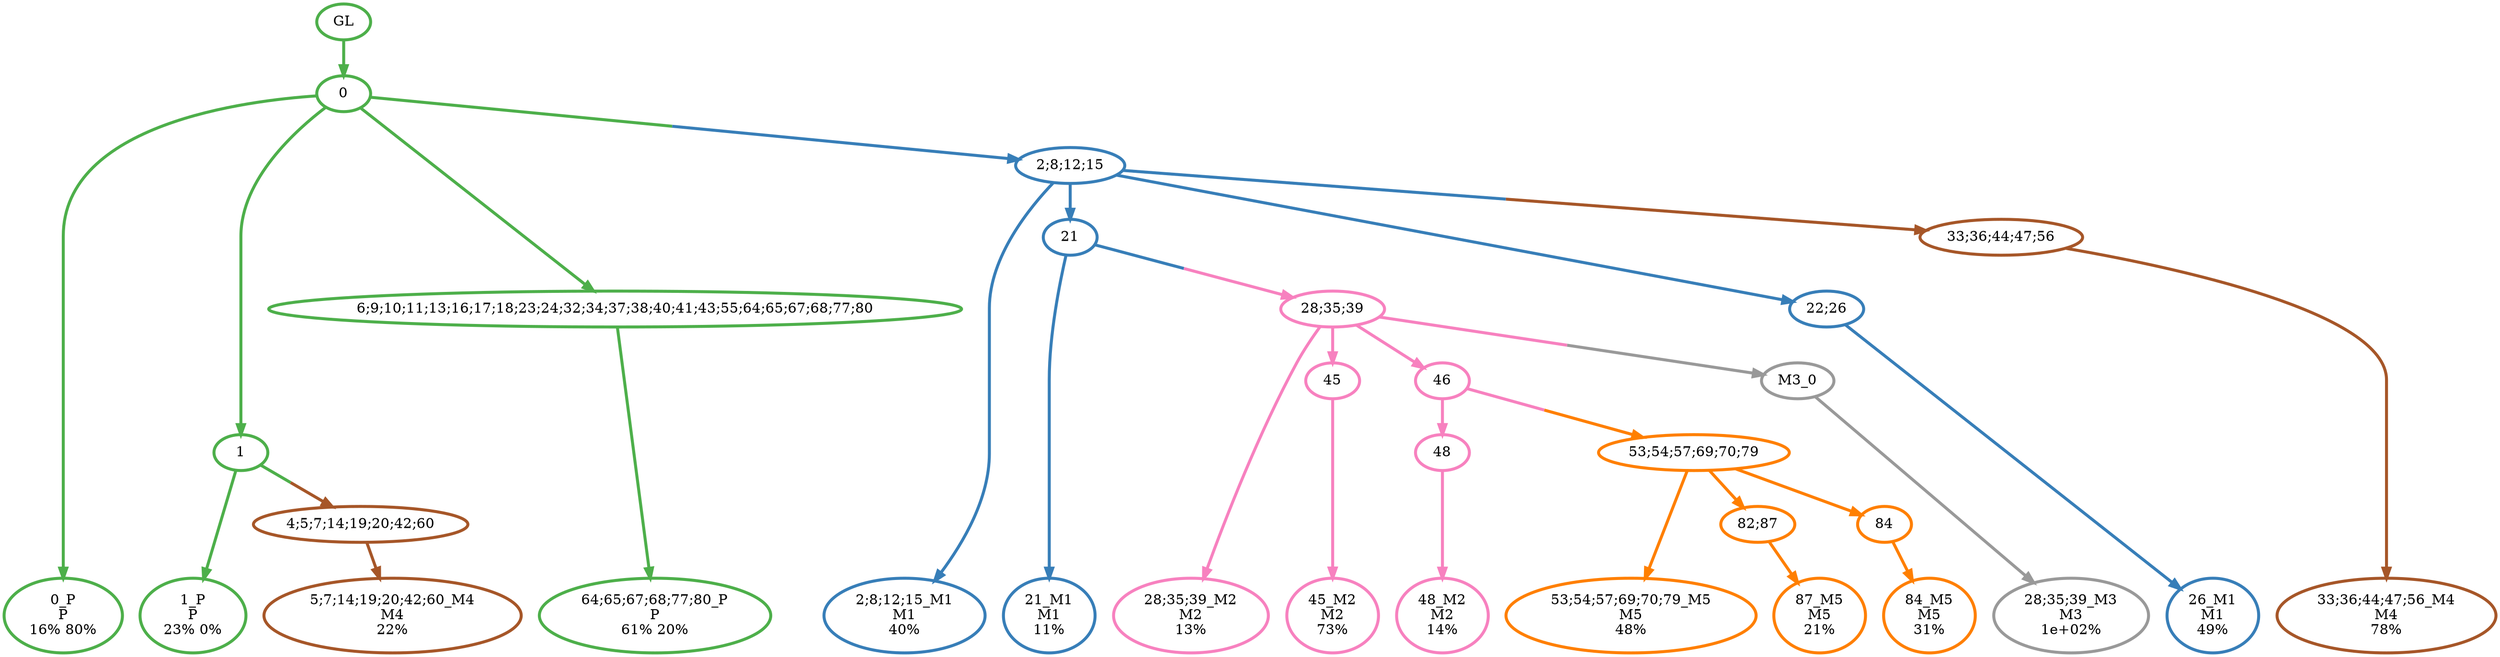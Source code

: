 digraph T {
	{
		rank=same
		29 [penwidth=3,colorscheme=set19,color=3,label="0_P\nP\n16% 80%"]
		27 [penwidth=3,colorscheme=set19,color=3,label="1_P\nP\n23% 0%"]
		25 [penwidth=3,colorscheme=set19,color=3,label="64;65;67;68;77;80_P\nP\n61% 20%"]
		24 [penwidth=3,colorscheme=set19,color=2,label="2;8;12;15_M1\nM1\n40%"]
		22 [penwidth=3,colorscheme=set19,color=2,label="21_M1\nM1\n11%"]
		20 [penwidth=3,colorscheme=set19,color=2,label="26_M1\nM1\n49%"]
		19 [penwidth=3,colorscheme=set19,color=8,label="28;35;39_M2\nM2\n13%"]
		17 [penwidth=3,colorscheme=set19,color=8,label="45_M2\nM2\n73%"]
		14 [penwidth=3,colorscheme=set19,color=8,label="48_M2\nM2\n14%"]
		13 [penwidth=3,colorscheme=set19,color=9,label="28;35;39_M3\nM3\n1e+02%"]
		12 [penwidth=3,colorscheme=set19,color=7,label="5;7;14;19;20;42;60_M4\nM4\n22%"]
		11 [penwidth=3,colorscheme=set19,color=7,label="33;36;44;47;56_M4\nM4\n78%"]
		10 [penwidth=3,colorscheme=set19,color=5,label="53;54;57;69;70;79_M5\nM5\n48%"]
		8 [penwidth=3,colorscheme=set19,color=5,label="87_M5\nM5\n21%"]
		6 [penwidth=3,colorscheme=set19,color=5,label="84_M5\nM5\n31%"]
	}
	31 [penwidth=3,colorscheme=set19,color=3,label="GL"]
	30 [penwidth=3,colorscheme=set19,color=3,label="0"]
	28 [penwidth=3,colorscheme=set19,color=3,label="1"]
	26 [penwidth=3,colorscheme=set19,color=3,label="6;9;10;11;13;16;17;18;23;24;32;34;37;38;40;41;43;55;64;65;67;68;77;80"]
	23 [penwidth=3,colorscheme=set19,color=2,label="21"]
	21 [penwidth=3,colorscheme=set19,color=2,label="22;26"]
	18 [penwidth=3,colorscheme=set19,color=8,label="45"]
	16 [penwidth=3,colorscheme=set19,color=8,label="46"]
	15 [penwidth=3,colorscheme=set19,color=8,label="48"]
	9 [penwidth=3,colorscheme=set19,color=5,label="82;87"]
	7 [penwidth=3,colorscheme=set19,color=5,label="84"]
	5 [penwidth=3,colorscheme=set19,color=5,label="53;54;57;69;70;79"]
	4 [penwidth=3,colorscheme=set19,color=9,label="M3_0"]
	3 [penwidth=3,colorscheme=set19,color=7,label="33;36;44;47;56"]
	2 [penwidth=3,colorscheme=set19,color=8,label="28;35;39"]
	1 [penwidth=3,colorscheme=set19,color=7,label="4;5;7;14;19;20;42;60"]
	0 [penwidth=3,colorscheme=set19,color=2,label="2;8;12;15"]
	31 -> 30 [penwidth=3,colorscheme=set19,color=3]
	30 -> 29 [penwidth=3,colorscheme=set19,color=3]
	30 -> 28 [penwidth=3,colorscheme=set19,color=3]
	30 -> 26 [penwidth=3,colorscheme=set19,color=3]
	30 -> 0 [penwidth=3,colorscheme=set19,color="3;0.5:2"]
	28 -> 27 [penwidth=3,colorscheme=set19,color=3]
	28 -> 1 [penwidth=3,colorscheme=set19,color="3;0.5:7"]
	26 -> 25 [penwidth=3,colorscheme=set19,color=3]
	23 -> 22 [penwidth=3,colorscheme=set19,color=2]
	23 -> 2 [penwidth=3,colorscheme=set19,color="2;0.5:8"]
	21 -> 20 [penwidth=3,colorscheme=set19,color=2]
	18 -> 17 [penwidth=3,colorscheme=set19,color=8]
	16 -> 15 [penwidth=3,colorscheme=set19,color=8]
	16 -> 5 [penwidth=3,colorscheme=set19,color="8;0.5:5"]
	15 -> 14 [penwidth=3,colorscheme=set19,color=8]
	9 -> 8 [penwidth=3,colorscheme=set19,color=5]
	7 -> 6 [penwidth=3,colorscheme=set19,color=5]
	5 -> 10 [penwidth=3,colorscheme=set19,color=5]
	5 -> 9 [penwidth=3,colorscheme=set19,color=5]
	5 -> 7 [penwidth=3,colorscheme=set19,color=5]
	4 -> 13 [penwidth=3,colorscheme=set19,color=9]
	3 -> 11 [penwidth=3,colorscheme=set19,color=7]
	2 -> 4 [penwidth=3,colorscheme=set19,color="8;0.5:9"]
	2 -> 19 [penwidth=3,colorscheme=set19,color=8]
	2 -> 18 [penwidth=3,colorscheme=set19,color=8]
	2 -> 16 [penwidth=3,colorscheme=set19,color=8]
	1 -> 12 [penwidth=3,colorscheme=set19,color=7]
	0 -> 24 [penwidth=3,colorscheme=set19,color=2]
	0 -> 23 [penwidth=3,colorscheme=set19,color=2]
	0 -> 21 [penwidth=3,colorscheme=set19,color=2]
	0 -> 3 [penwidth=3,colorscheme=set19,color="2;0.5:7"]
}
